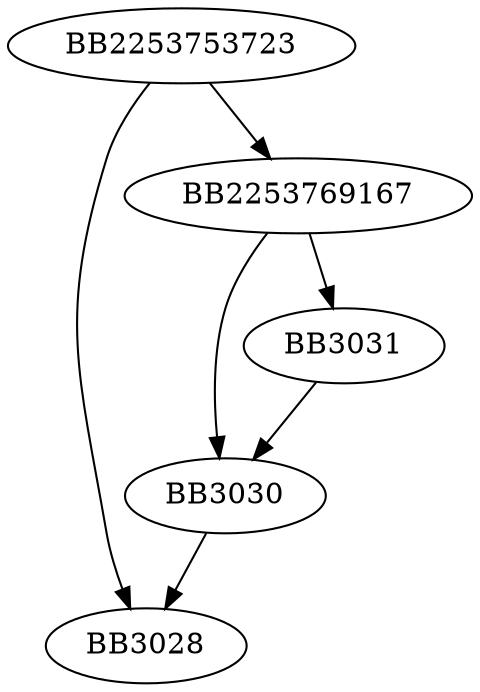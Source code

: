 digraph G{
	BB2253753723->BB3028;
	BB2253753723->BB2253769167;
	BB2253769167->BB3030;
	BB2253769167->BB3031;
	BB3031->BB3030;
	BB3030->BB3028;
}
